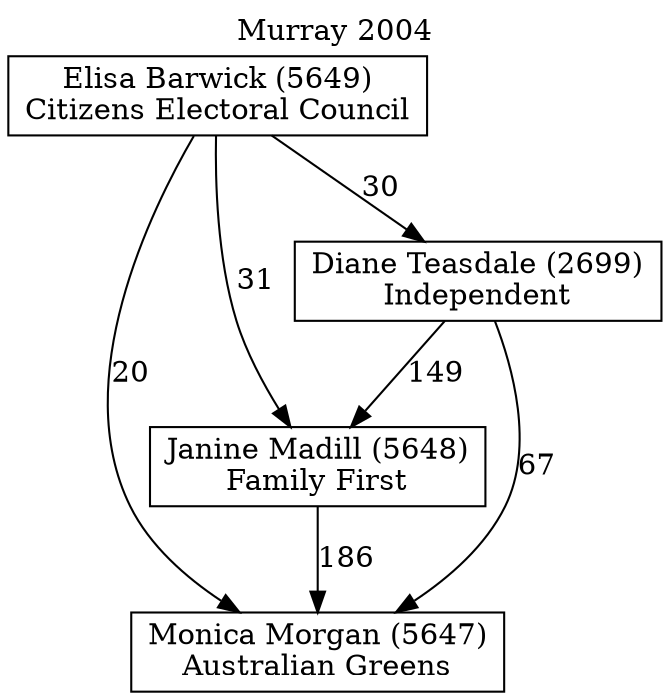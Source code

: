 // House preference flow
digraph "Monica Morgan (5647)_Murray_2004" {
	graph [label="Murray 2004" labelloc=t mclimit=10]
	node [shape=box]
	"Monica Morgan (5647)" [label="Monica Morgan (5647)
Australian Greens"]
	"Janine Madill (5648)" [label="Janine Madill (5648)
Family First"]
	"Diane Teasdale (2699)" [label="Diane Teasdale (2699)
Independent"]
	"Elisa Barwick (5649)" [label="Elisa Barwick (5649)
Citizens Electoral Council"]
	"Monica Morgan (5647)" [label="Monica Morgan (5647)
Australian Greens"]
	"Diane Teasdale (2699)" [label="Diane Teasdale (2699)
Independent"]
	"Elisa Barwick (5649)" [label="Elisa Barwick (5649)
Citizens Electoral Council"]
	"Monica Morgan (5647)" [label="Monica Morgan (5647)
Australian Greens"]
	"Elisa Barwick (5649)" [label="Elisa Barwick (5649)
Citizens Electoral Council"]
	"Elisa Barwick (5649)" [label="Elisa Barwick (5649)
Citizens Electoral Council"]
	"Diane Teasdale (2699)" [label="Diane Teasdale (2699)
Independent"]
	"Elisa Barwick (5649)" [label="Elisa Barwick (5649)
Citizens Electoral Council"]
	"Elisa Barwick (5649)" [label="Elisa Barwick (5649)
Citizens Electoral Council"]
	"Janine Madill (5648)" [label="Janine Madill (5648)
Family First"]
	"Diane Teasdale (2699)" [label="Diane Teasdale (2699)
Independent"]
	"Elisa Barwick (5649)" [label="Elisa Barwick (5649)
Citizens Electoral Council"]
	"Janine Madill (5648)" [label="Janine Madill (5648)
Family First"]
	"Elisa Barwick (5649)" [label="Elisa Barwick (5649)
Citizens Electoral Council"]
	"Elisa Barwick (5649)" [label="Elisa Barwick (5649)
Citizens Electoral Council"]
	"Diane Teasdale (2699)" [label="Diane Teasdale (2699)
Independent"]
	"Elisa Barwick (5649)" [label="Elisa Barwick (5649)
Citizens Electoral Council"]
	"Elisa Barwick (5649)" [label="Elisa Barwick (5649)
Citizens Electoral Council"]
	"Janine Madill (5648)" -> "Monica Morgan (5647)" [label=186]
	"Diane Teasdale (2699)" -> "Janine Madill (5648)" [label=149]
	"Elisa Barwick (5649)" -> "Diane Teasdale (2699)" [label=30]
	"Diane Teasdale (2699)" -> "Monica Morgan (5647)" [label=67]
	"Elisa Barwick (5649)" -> "Monica Morgan (5647)" [label=20]
	"Elisa Barwick (5649)" -> "Janine Madill (5648)" [label=31]
}
